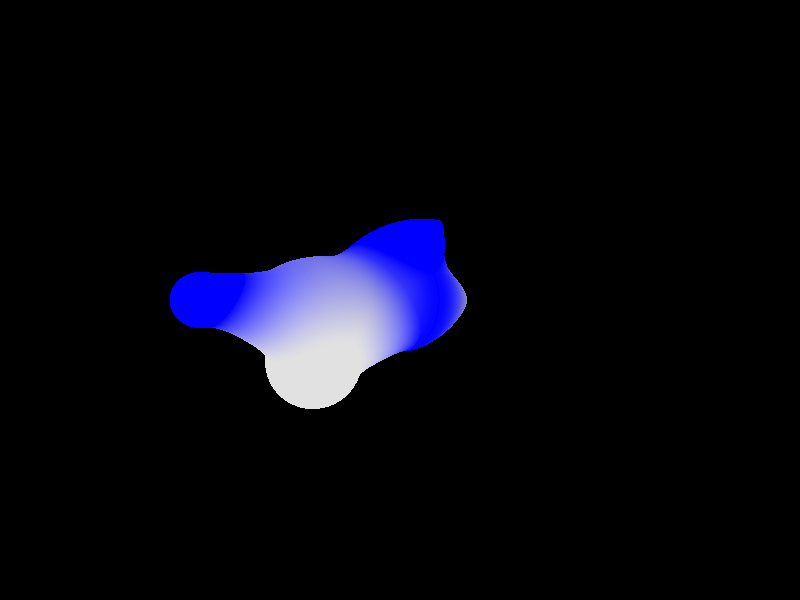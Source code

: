 #include "colors.inc"

camera{
	location <4, 0, 4>
	look_at 0
}

blob{
	cylinder{
		<-1,1,0>, <1,0,0>, 0.5, 1
		texture{
			pigment{colour Blue}
		}
	}
	cylinder{
		<-1,0,0>, <1,0,0>, 0.5, 1
		texture{
			pigment{colour DimGrey}
		}
	}
	sphere{
		<1,-0.5,0>, 1
		strength 1.4
		texture{
			pigment{colour Grey}
		}
	}
	cylinder{
		<1,0,0>, <2,0,0>, 0.5,1.4
		texture{
			pigment{colour Blue}
		}
	}
	sphere{
		0, 1
		strength 1.7
		texture{
			pigment{colour Blue}
		}
	}
}  
/*
sphere{
	<1,0,0>, 2
	texture{
		pigment{colour Blue transmit .5}
	}
}
sphere{
	0, 2
	texture{
		pigment{colour Grey transmit .5}
	}
}*/
light_source { <2, 4, -3> color White}
